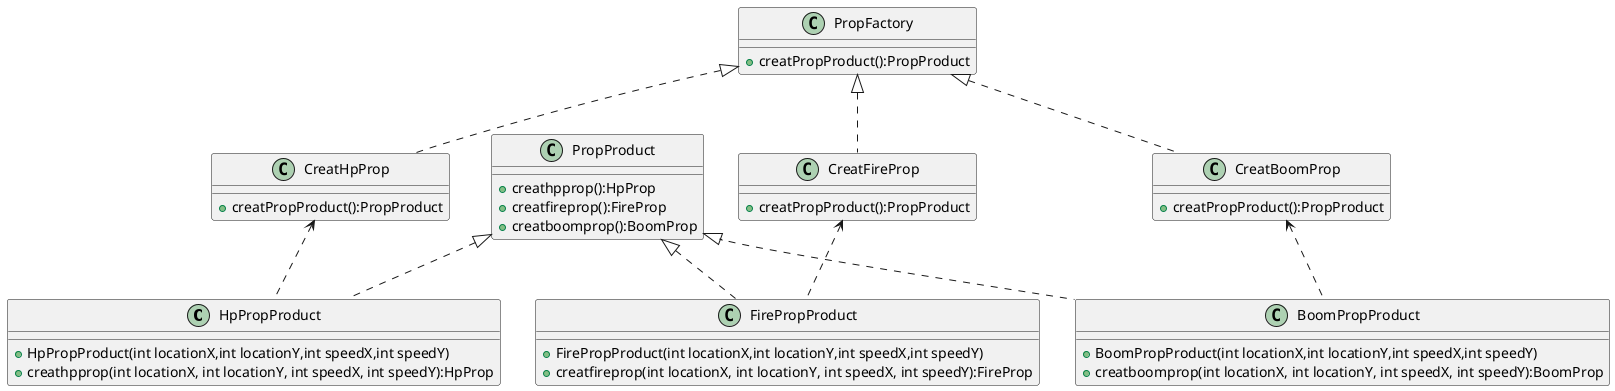 @startuml
'https://plantuml.com/class-diagram

class HpPropProduct{
    + HpPropProduct(int locationX,int locationY,int speedX,int speedY)
    + creathpprop(int locationX, int locationY, int speedX, int speedY):HpProp
}

class FirePropProduct{
    + FirePropProduct(int locationX,int locationY,int speedX,int speedY)
    + creatfireprop(int locationX, int locationY, int speedX, int speedY):FireProp
}

class BoomPropProduct{
    + BoomPropProduct(int locationX,int locationY,int speedX,int speedY)
    + creatboomprop(int locationX, int locationY, int speedX, int speedY):BoomProp
}

class PropFactory{
    + creatPropProduct():PropProduct
}

class PropProduct{
    + creathpprop():HpProp
    + creatfireprop():FireProp
    + creatboomprop():BoomProp
}

class CreatHpProp{
    + creatPropProduct():PropProduct
}

class CreatFireProp{
    + creatPropProduct():PropProduct
}

class CreatBoomProp{
    + creatPropProduct():PropProduct
}

PropFactory <|.. CreatHpProp
PropFactory <|.. CreatFireProp
PropFactory <|.. CreatBoomProp

PropProduct <|.. HpPropProduct
PropProduct <|.. FirePropProduct
PropProduct <|.. BoomPropProduct

CreatHpProp <.. HpPropProduct
CreatFireProp <.. FirePropProduct
CreatBoomProp <.. BoomPropProduct

@enduml